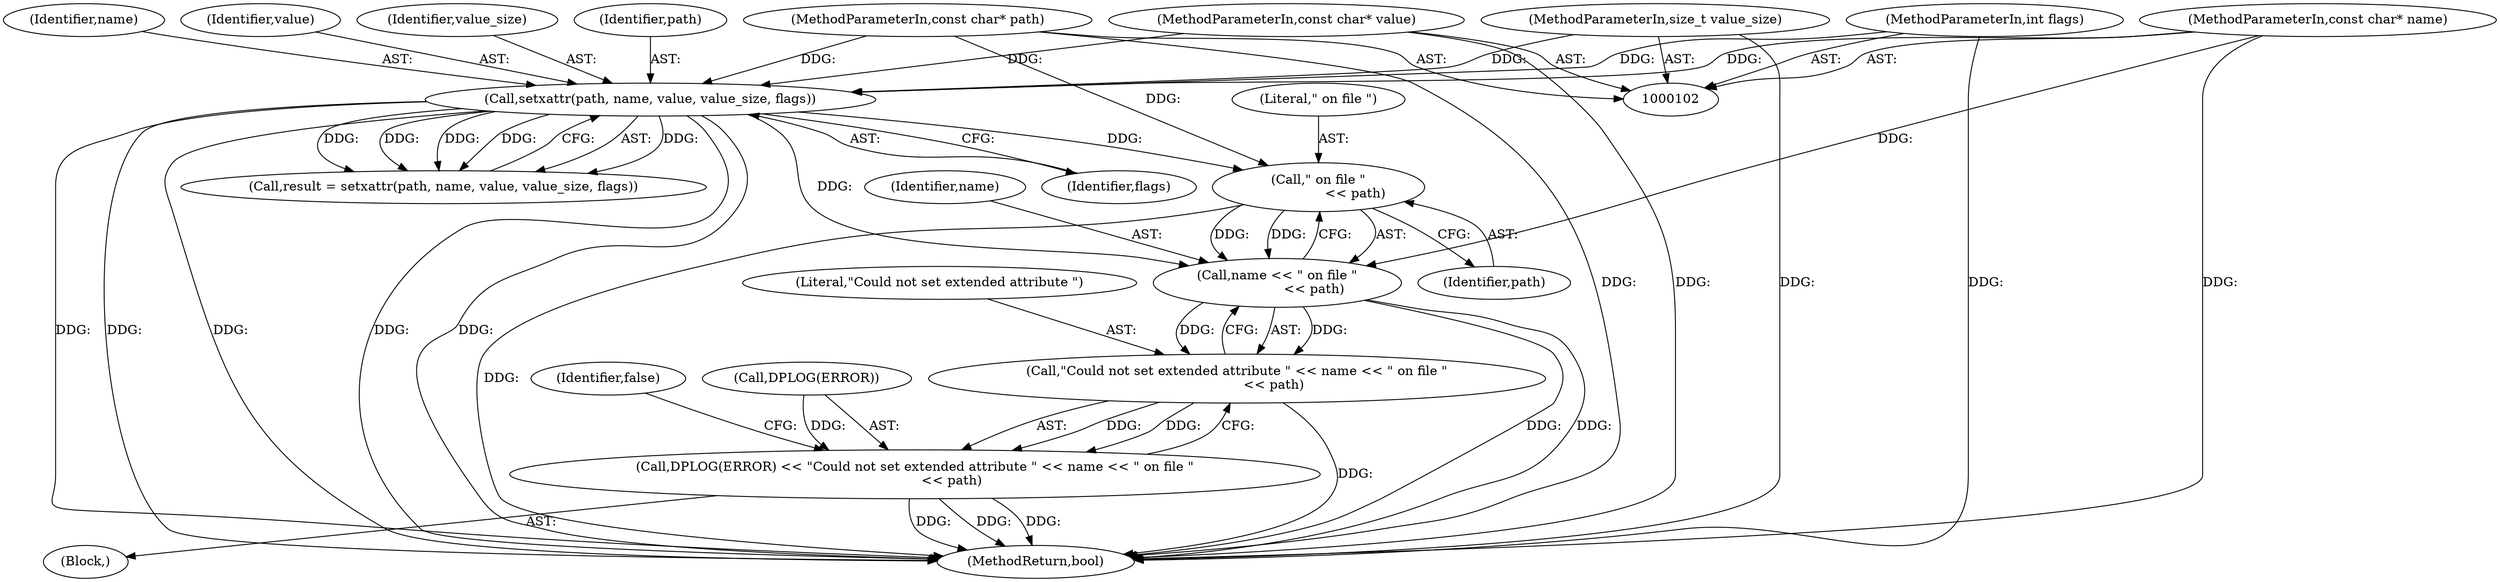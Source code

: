 digraph "0_Chrome_2f01a0cb03732fdb982dd42786d95736322d2241@pointer" {
"1000129" [label="(Call,\" on file \"\n                  << path)"];
"1000113" [label="(Call,setxattr(path, name, value, value_size, flags))"];
"1000103" [label="(MethodParameterIn,const char* path)"];
"1000104" [label="(MethodParameterIn,const char* name)"];
"1000105" [label="(MethodParameterIn,const char* value)"];
"1000106" [label="(MethodParameterIn,size_t value_size)"];
"1000107" [label="(MethodParameterIn,int flags)"];
"1000127" [label="(Call,name << \" on file \"\n                  << path)"];
"1000125" [label="(Call,\"Could not set extended attribute \" << name << \" on file \"\n                  << path)"];
"1000122" [label="(Call,DPLOG(ERROR) << \"Could not set extended attribute \" << name << \" on file \"\n                  << path)"];
"1000104" [label="(MethodParameterIn,const char* name)"];
"1000133" [label="(Identifier,false)"];
"1000125" [label="(Call,\"Could not set extended attribute \" << name << \" on file \"\n                  << path)"];
"1000129" [label="(Call,\" on file \"\n                  << path)"];
"1000116" [label="(Identifier,value)"];
"1000117" [label="(Identifier,value_size)"];
"1000136" [label="(MethodReturn,bool)"];
"1000128" [label="(Identifier,name)"];
"1000113" [label="(Call,setxattr(path, name, value, value_size, flags))"];
"1000103" [label="(MethodParameterIn,const char* path)"];
"1000130" [label="(Literal,\" on file \")"];
"1000127" [label="(Call,name << \" on file \"\n                  << path)"];
"1000121" [label="(Block,)"];
"1000122" [label="(Call,DPLOG(ERROR) << \"Could not set extended attribute \" << name << \" on file \"\n                  << path)"];
"1000114" [label="(Identifier,path)"];
"1000118" [label="(Identifier,flags)"];
"1000131" [label="(Identifier,path)"];
"1000107" [label="(MethodParameterIn,int flags)"];
"1000111" [label="(Call,result = setxattr(path, name, value, value_size, flags))"];
"1000123" [label="(Call,DPLOG(ERROR))"];
"1000105" [label="(MethodParameterIn,const char* value)"];
"1000106" [label="(MethodParameterIn,size_t value_size)"];
"1000115" [label="(Identifier,name)"];
"1000126" [label="(Literal,\"Could not set extended attribute \")"];
"1000129" -> "1000127"  [label="AST: "];
"1000129" -> "1000131"  [label="CFG: "];
"1000130" -> "1000129"  [label="AST: "];
"1000131" -> "1000129"  [label="AST: "];
"1000127" -> "1000129"  [label="CFG: "];
"1000129" -> "1000136"  [label="DDG: "];
"1000129" -> "1000127"  [label="DDG: "];
"1000129" -> "1000127"  [label="DDG: "];
"1000113" -> "1000129"  [label="DDG: "];
"1000103" -> "1000129"  [label="DDG: "];
"1000113" -> "1000111"  [label="AST: "];
"1000113" -> "1000118"  [label="CFG: "];
"1000114" -> "1000113"  [label="AST: "];
"1000115" -> "1000113"  [label="AST: "];
"1000116" -> "1000113"  [label="AST: "];
"1000117" -> "1000113"  [label="AST: "];
"1000118" -> "1000113"  [label="AST: "];
"1000111" -> "1000113"  [label="CFG: "];
"1000113" -> "1000136"  [label="DDG: "];
"1000113" -> "1000136"  [label="DDG: "];
"1000113" -> "1000136"  [label="DDG: "];
"1000113" -> "1000136"  [label="DDG: "];
"1000113" -> "1000136"  [label="DDG: "];
"1000113" -> "1000111"  [label="DDG: "];
"1000113" -> "1000111"  [label="DDG: "];
"1000113" -> "1000111"  [label="DDG: "];
"1000113" -> "1000111"  [label="DDG: "];
"1000113" -> "1000111"  [label="DDG: "];
"1000103" -> "1000113"  [label="DDG: "];
"1000104" -> "1000113"  [label="DDG: "];
"1000105" -> "1000113"  [label="DDG: "];
"1000106" -> "1000113"  [label="DDG: "];
"1000107" -> "1000113"  [label="DDG: "];
"1000113" -> "1000127"  [label="DDG: "];
"1000103" -> "1000102"  [label="AST: "];
"1000103" -> "1000136"  [label="DDG: "];
"1000104" -> "1000102"  [label="AST: "];
"1000104" -> "1000136"  [label="DDG: "];
"1000104" -> "1000127"  [label="DDG: "];
"1000105" -> "1000102"  [label="AST: "];
"1000105" -> "1000136"  [label="DDG: "];
"1000106" -> "1000102"  [label="AST: "];
"1000106" -> "1000136"  [label="DDG: "];
"1000107" -> "1000102"  [label="AST: "];
"1000107" -> "1000136"  [label="DDG: "];
"1000127" -> "1000125"  [label="AST: "];
"1000128" -> "1000127"  [label="AST: "];
"1000125" -> "1000127"  [label="CFG: "];
"1000127" -> "1000136"  [label="DDG: "];
"1000127" -> "1000136"  [label="DDG: "];
"1000127" -> "1000125"  [label="DDG: "];
"1000127" -> "1000125"  [label="DDG: "];
"1000125" -> "1000122"  [label="AST: "];
"1000126" -> "1000125"  [label="AST: "];
"1000122" -> "1000125"  [label="CFG: "];
"1000125" -> "1000136"  [label="DDG: "];
"1000125" -> "1000122"  [label="DDG: "];
"1000125" -> "1000122"  [label="DDG: "];
"1000122" -> "1000121"  [label="AST: "];
"1000123" -> "1000122"  [label="AST: "];
"1000133" -> "1000122"  [label="CFG: "];
"1000122" -> "1000136"  [label="DDG: "];
"1000122" -> "1000136"  [label="DDG: "];
"1000122" -> "1000136"  [label="DDG: "];
"1000123" -> "1000122"  [label="DDG: "];
}
